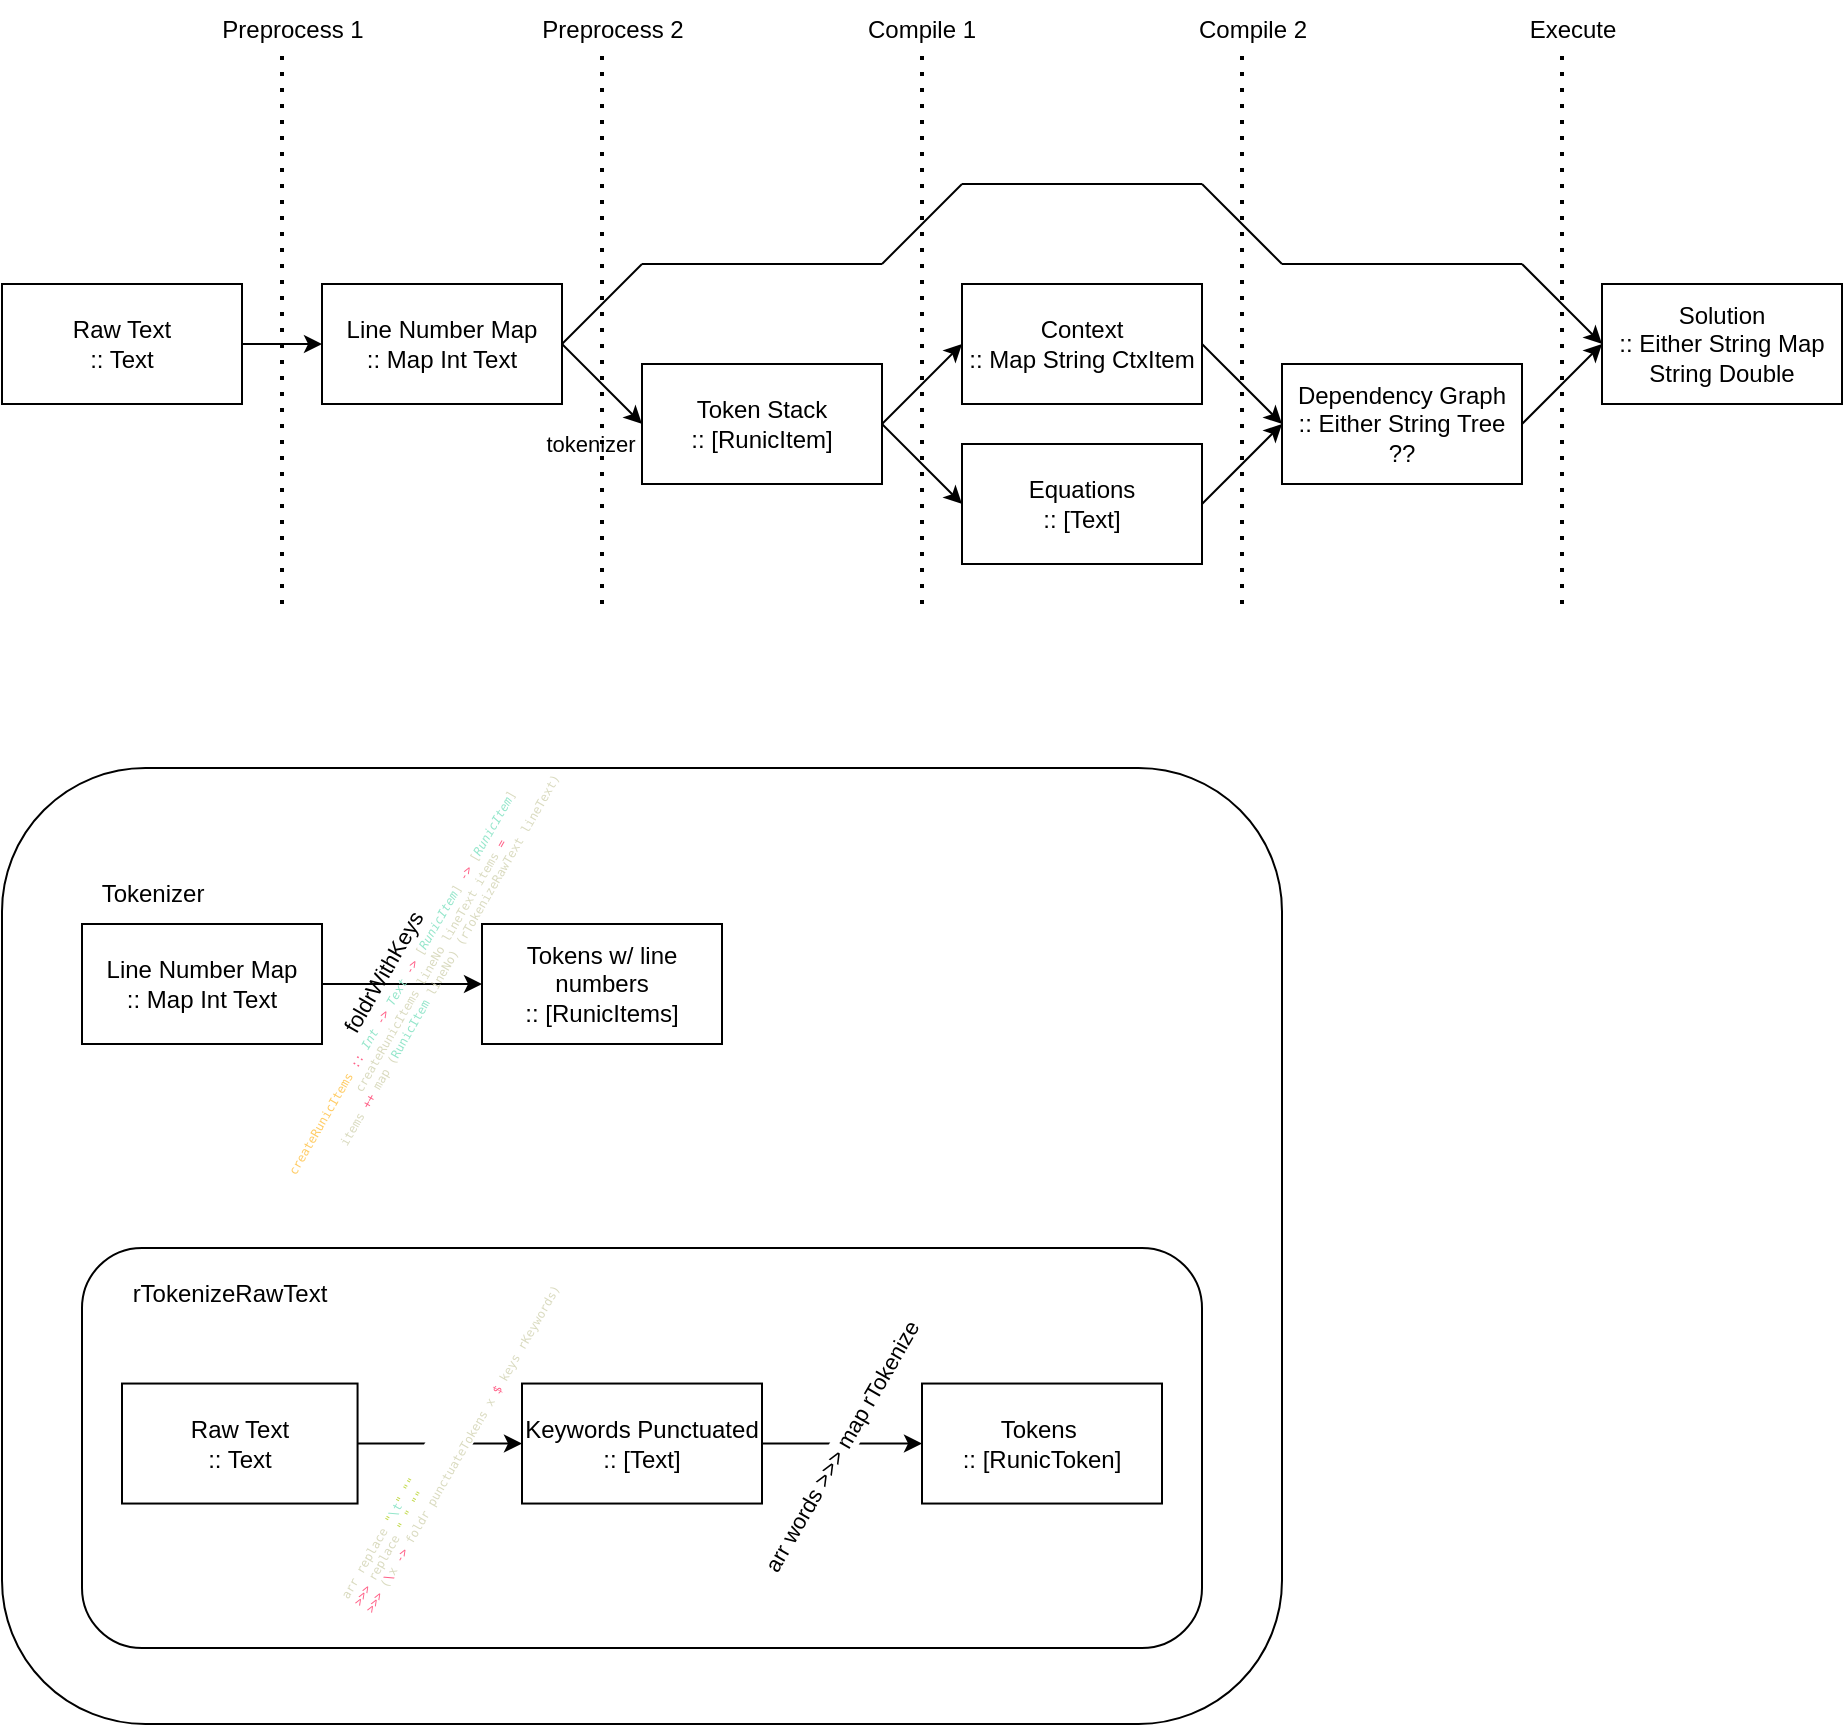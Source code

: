 <mxfile version="24.7.17">
  <diagram name="Page-1" id="S0do9fM15G61Ccgwfs_P">
    <mxGraphModel dx="989" dy="566" grid="1" gridSize="10" guides="1" tooltips="1" connect="1" arrows="1" fold="1" page="0" pageScale="1" pageWidth="850" pageHeight="1100" math="0" shadow="0">
      <root>
        <mxCell id="0" />
        <mxCell id="1" parent="0" />
        <mxCell id="urvwsN98mO9vwwFV93mK-2" value="Raw Text&lt;div&gt;:: Text&lt;/div&gt;" style="rounded=0;whiteSpace=wrap;html=1;" parent="1" vertex="1">
          <mxGeometry x="80" y="160" width="120" height="60" as="geometry" />
        </mxCell>
        <mxCell id="urvwsN98mO9vwwFV93mK-3" value="" style="endArrow=classic;html=1;rounded=0;entryX=0;entryY=0.5;entryDx=0;entryDy=0;exitX=1;exitY=0.5;exitDx=0;exitDy=0;" parent="1" source="urvwsN98mO9vwwFV93mK-2" target="urvwsN98mO9vwwFV93mK-4" edge="1">
          <mxGeometry width="50" height="50" relative="1" as="geometry">
            <mxPoint x="190" y="180" as="sourcePoint" />
            <mxPoint x="210" y="170" as="targetPoint" />
          </mxGeometry>
        </mxCell>
        <mxCell id="urvwsN98mO9vwwFV93mK-4" value="Line Number Map&lt;div&gt;:: Map Int Text&lt;/div&gt;" style="rounded=0;whiteSpace=wrap;html=1;" parent="1" vertex="1">
          <mxGeometry x="240" y="160" width="120" height="60" as="geometry" />
        </mxCell>
        <mxCell id="urvwsN98mO9vwwFV93mK-5" value="" style="endArrow=classic;html=1;rounded=0;entryX=0;entryY=0.5;entryDx=0;entryDy=0;exitX=1;exitY=0.5;exitDx=0;exitDy=0;" parent="1" source="urvwsN98mO9vwwFV93mK-4" target="urvwsN98mO9vwwFV93mK-7" edge="1">
          <mxGeometry width="50" height="50" relative="1" as="geometry">
            <mxPoint x="380" y="190" as="sourcePoint" />
            <mxPoint x="425" y="230" as="targetPoint" />
          </mxGeometry>
        </mxCell>
        <mxCell id="8Oi3aWrr_vO2dW76eiPb-33" value="tokenizer" style="edgeLabel;html=1;align=center;verticalAlign=middle;resizable=0;points=[];" parent="urvwsN98mO9vwwFV93mK-5" vertex="1" connectable="0">
          <mxGeometry x="-0.249" y="-1" relative="1" as="geometry">
            <mxPoint y="34" as="offset" />
          </mxGeometry>
        </mxCell>
        <mxCell id="urvwsN98mO9vwwFV93mK-7" value="Token Stack&lt;div&gt;:: [RunicItem]&lt;/div&gt;" style="rounded=0;whiteSpace=wrap;html=1;" parent="1" vertex="1">
          <mxGeometry x="400" y="200" width="120" height="60" as="geometry" />
        </mxCell>
        <mxCell id="urvwsN98mO9vwwFV93mK-9" value="Context&lt;div&gt;:: Map String CtxItem&lt;/div&gt;" style="rounded=0;whiteSpace=wrap;html=1;" parent="1" vertex="1">
          <mxGeometry x="560" y="160" width="120" height="60" as="geometry" />
        </mxCell>
        <mxCell id="urvwsN98mO9vwwFV93mK-10" value="Equations&lt;div&gt;:: [Text]&lt;/div&gt;" style="rounded=0;whiteSpace=wrap;html=1;" parent="1" vertex="1">
          <mxGeometry x="560" y="240" width="120" height="60" as="geometry" />
        </mxCell>
        <mxCell id="urvwsN98mO9vwwFV93mK-13" value="" style="endArrow=classic;html=1;rounded=0;entryX=0;entryY=0.5;entryDx=0;entryDy=0;exitX=1;exitY=0.5;exitDx=0;exitDy=0;" parent="1" source="urvwsN98mO9vwwFV93mK-7" target="urvwsN98mO9vwwFV93mK-10" edge="1">
          <mxGeometry width="50" height="50" relative="1" as="geometry">
            <mxPoint x="490" y="280" as="sourcePoint" />
            <mxPoint x="530" y="280" as="targetPoint" />
          </mxGeometry>
        </mxCell>
        <mxCell id="urvwsN98mO9vwwFV93mK-14" value="" style="endArrow=classic;html=1;rounded=0;entryX=0;entryY=0.5;entryDx=0;entryDy=0;exitX=1;exitY=0.5;exitDx=0;exitDy=0;" parent="1" source="urvwsN98mO9vwwFV93mK-7" target="urvwsN98mO9vwwFV93mK-9" edge="1">
          <mxGeometry width="50" height="50" relative="1" as="geometry">
            <mxPoint x="550" y="230" as="sourcePoint" />
            <mxPoint x="560" y="210" as="targetPoint" />
          </mxGeometry>
        </mxCell>
        <mxCell id="8Oi3aWrr_vO2dW76eiPb-1" value="Dependency Graph&lt;div&gt;:: Either String Tree ??&lt;/div&gt;" style="rounded=0;whiteSpace=wrap;html=1;" parent="1" vertex="1">
          <mxGeometry x="720" y="200" width="120" height="60" as="geometry" />
        </mxCell>
        <mxCell id="8Oi3aWrr_vO2dW76eiPb-2" value="" style="endArrow=classic;html=1;rounded=0;entryX=0;entryY=0.5;entryDx=0;entryDy=0;exitX=1;exitY=0.5;exitDx=0;exitDy=0;" parent="1" source="urvwsN98mO9vwwFV93mK-9" target="8Oi3aWrr_vO2dW76eiPb-1" edge="1">
          <mxGeometry width="50" height="50" relative="1" as="geometry">
            <mxPoint x="700" y="160" as="sourcePoint" />
            <mxPoint x="740" y="200" as="targetPoint" />
          </mxGeometry>
        </mxCell>
        <mxCell id="8Oi3aWrr_vO2dW76eiPb-3" value="" style="endArrow=classic;html=1;rounded=0;entryX=0;entryY=0.5;entryDx=0;entryDy=0;exitX=1;exitY=0.5;exitDx=0;exitDy=0;" parent="1" source="urvwsN98mO9vwwFV93mK-10" target="8Oi3aWrr_vO2dW76eiPb-1" edge="1">
          <mxGeometry width="50" height="50" relative="1" as="geometry">
            <mxPoint x="690" y="270" as="sourcePoint" />
            <mxPoint x="620" y="210" as="targetPoint" />
          </mxGeometry>
        </mxCell>
        <mxCell id="8Oi3aWrr_vO2dW76eiPb-5" value="Solution&lt;div&gt;:: Either String Map String Double&lt;/div&gt;" style="rounded=0;whiteSpace=wrap;html=1;" parent="1" vertex="1">
          <mxGeometry x="880" y="160" width="120" height="60" as="geometry" />
        </mxCell>
        <mxCell id="8Oi3aWrr_vO2dW76eiPb-9" value="" style="endArrow=none;html=1;rounded=0;exitX=1;exitY=0.5;exitDx=0;exitDy=0;" parent="1" edge="1">
          <mxGeometry width="50" height="50" relative="1" as="geometry">
            <mxPoint x="680" y="110" as="sourcePoint" />
            <mxPoint x="720" y="150" as="targetPoint" />
          </mxGeometry>
        </mxCell>
        <mxCell id="8Oi3aWrr_vO2dW76eiPb-10" value="" style="endArrow=classic;html=1;rounded=0;entryX=0;entryY=0.5;entryDx=0;entryDy=0;" parent="1" target="8Oi3aWrr_vO2dW76eiPb-5" edge="1">
          <mxGeometry width="50" height="50" relative="1" as="geometry">
            <mxPoint x="840" y="150" as="sourcePoint" />
            <mxPoint x="890" y="100" as="targetPoint" />
          </mxGeometry>
        </mxCell>
        <mxCell id="8Oi3aWrr_vO2dW76eiPb-11" value="" style="endArrow=classic;html=1;rounded=0;exitX=1;exitY=0.5;exitDx=0;exitDy=0;entryX=0;entryY=0.5;entryDx=0;entryDy=0;" parent="1" source="8Oi3aWrr_vO2dW76eiPb-1" target="8Oi3aWrr_vO2dW76eiPb-5" edge="1">
          <mxGeometry width="50" height="50" relative="1" as="geometry">
            <mxPoint x="900" y="290" as="sourcePoint" />
            <mxPoint x="870" y="190" as="targetPoint" />
          </mxGeometry>
        </mxCell>
        <mxCell id="8Oi3aWrr_vO2dW76eiPb-12" value="" style="endArrow=none;html=1;rounded=0;" parent="1" edge="1">
          <mxGeometry width="50" height="50" relative="1" as="geometry">
            <mxPoint x="720" y="150" as="sourcePoint" />
            <mxPoint x="840" y="150" as="targetPoint" />
          </mxGeometry>
        </mxCell>
        <mxCell id="8Oi3aWrr_vO2dW76eiPb-14" value="" style="endArrow=none;html=1;rounded=0;exitX=1;exitY=0.5;exitDx=0;exitDy=0;" parent="1" source="urvwsN98mO9vwwFV93mK-4" edge="1">
          <mxGeometry width="50" height="50" relative="1" as="geometry">
            <mxPoint x="400" y="150" as="sourcePoint" />
            <mxPoint x="400" y="150" as="targetPoint" />
          </mxGeometry>
        </mxCell>
        <mxCell id="8Oi3aWrr_vO2dW76eiPb-15" value="" style="endArrow=none;html=1;rounded=0;" parent="1" edge="1">
          <mxGeometry width="50" height="50" relative="1" as="geometry">
            <mxPoint x="400" y="150" as="sourcePoint" />
            <mxPoint x="520" y="150" as="targetPoint" />
          </mxGeometry>
        </mxCell>
        <mxCell id="8Oi3aWrr_vO2dW76eiPb-16" value="" style="endArrow=none;html=1;rounded=0;" parent="1" edge="1">
          <mxGeometry width="50" height="50" relative="1" as="geometry">
            <mxPoint x="520" y="150" as="sourcePoint" />
            <mxPoint x="560" y="110" as="targetPoint" />
          </mxGeometry>
        </mxCell>
        <mxCell id="8Oi3aWrr_vO2dW76eiPb-17" value="" style="endArrow=none;html=1;rounded=0;" parent="1" edge="1">
          <mxGeometry width="50" height="50" relative="1" as="geometry">
            <mxPoint x="560" y="110" as="sourcePoint" />
            <mxPoint x="680" y="110" as="targetPoint" />
          </mxGeometry>
        </mxCell>
        <mxCell id="8Oi3aWrr_vO2dW76eiPb-18" value="" style="endArrow=none;dashed=1;html=1;dashPattern=1 3;strokeWidth=2;rounded=0;" parent="1" edge="1">
          <mxGeometry width="50" height="50" relative="1" as="geometry">
            <mxPoint x="220" y="320" as="sourcePoint" />
            <mxPoint x="220" y="40" as="targetPoint" />
          </mxGeometry>
        </mxCell>
        <mxCell id="8Oi3aWrr_vO2dW76eiPb-19" value="" style="endArrow=none;dashed=1;html=1;dashPattern=1 3;strokeWidth=2;rounded=0;" parent="1" edge="1">
          <mxGeometry width="50" height="50" relative="1" as="geometry">
            <mxPoint x="380" y="320" as="sourcePoint" />
            <mxPoint x="380" y="40" as="targetPoint" />
          </mxGeometry>
        </mxCell>
        <mxCell id="8Oi3aWrr_vO2dW76eiPb-20" value="" style="endArrow=none;dashed=1;html=1;dashPattern=1 3;strokeWidth=2;rounded=0;" parent="1" edge="1">
          <mxGeometry width="50" height="50" relative="1" as="geometry">
            <mxPoint x="540" y="320" as="sourcePoint" />
            <mxPoint x="540" y="40" as="targetPoint" />
          </mxGeometry>
        </mxCell>
        <mxCell id="8Oi3aWrr_vO2dW76eiPb-21" value="" style="endArrow=none;dashed=1;html=1;dashPattern=1 3;strokeWidth=2;rounded=0;" parent="1" edge="1">
          <mxGeometry width="50" height="50" relative="1" as="geometry">
            <mxPoint x="700" y="320" as="sourcePoint" />
            <mxPoint x="700" y="40" as="targetPoint" />
          </mxGeometry>
        </mxCell>
        <mxCell id="8Oi3aWrr_vO2dW76eiPb-22" value="" style="endArrow=none;dashed=1;html=1;dashPattern=1 3;strokeWidth=2;rounded=0;" parent="1" edge="1">
          <mxGeometry width="50" height="50" relative="1" as="geometry">
            <mxPoint x="860" y="320" as="sourcePoint" />
            <mxPoint x="860" y="40" as="targetPoint" />
          </mxGeometry>
        </mxCell>
        <mxCell id="8Oi3aWrr_vO2dW76eiPb-23" value="Preprocess 1" style="text;html=1;align=center;verticalAlign=middle;resizable=0;points=[];autosize=1;strokeColor=none;fillColor=none;" parent="1" vertex="1">
          <mxGeometry x="180" y="18" width="90" height="30" as="geometry" />
        </mxCell>
        <mxCell id="8Oi3aWrr_vO2dW76eiPb-24" value="Preprocess 2" style="text;html=1;align=center;verticalAlign=middle;resizable=0;points=[];autosize=1;strokeColor=none;fillColor=none;" parent="1" vertex="1">
          <mxGeometry x="340" y="18" width="90" height="30" as="geometry" />
        </mxCell>
        <mxCell id="8Oi3aWrr_vO2dW76eiPb-25" value="Compile 2" style="text;html=1;align=center;verticalAlign=middle;resizable=0;points=[];autosize=1;strokeColor=none;fillColor=none;" parent="1" vertex="1">
          <mxGeometry x="665" y="18" width="80" height="30" as="geometry" />
        </mxCell>
        <mxCell id="8Oi3aWrr_vO2dW76eiPb-27" value="Execute" style="text;html=1;align=center;verticalAlign=middle;resizable=0;points=[];autosize=1;strokeColor=none;fillColor=none;" parent="1" vertex="1">
          <mxGeometry x="830" y="18" width="70" height="30" as="geometry" />
        </mxCell>
        <mxCell id="8Oi3aWrr_vO2dW76eiPb-28" value="Compile 1" style="text;html=1;align=center;verticalAlign=middle;whiteSpace=wrap;rounded=0;" parent="1" vertex="1">
          <mxGeometry x="510" y="18" width="60" height="30" as="geometry" />
        </mxCell>
        <mxCell id="mDtplu6TRN5L0mdXnRgJ-31" value="" style="group" vertex="1" connectable="0" parent="1">
          <mxGeometry x="120" y="450" width="600" height="430" as="geometry" />
        </mxCell>
        <mxCell id="8Oi3aWrr_vO2dW76eiPb-34" value="Tokenizer" style="text;html=1;align=center;verticalAlign=middle;resizable=0;points=[];autosize=1;strokeColor=none;fillColor=none;" parent="mDtplu6TRN5L0mdXnRgJ-31" vertex="1">
          <mxGeometry width="70" height="30" as="geometry" />
        </mxCell>
        <mxCell id="mDtplu6TRN5L0mdXnRgJ-16" value="" style="edgeStyle=orthogonalEdgeStyle;rounded=0;orthogonalLoop=1;jettySize=auto;html=1;" edge="1" parent="mDtplu6TRN5L0mdXnRgJ-31" source="mDtplu6TRN5L0mdXnRgJ-11" target="mDtplu6TRN5L0mdXnRgJ-15">
          <mxGeometry relative="1" as="geometry" />
        </mxCell>
        <mxCell id="mDtplu6TRN5L0mdXnRgJ-19" value="foldrWithKeys&lt;div style=&quot;font-size: 6px;&quot;&gt;&lt;div style=&quot;color: rgb(218, 219, 192); font-family: &amp;quot;Cascadia Code&amp;quot;, &amp;quot;Droid Sans Mono&amp;quot;, &amp;quot;monospace&amp;quot;, monospace; line-height: 120%; white-space-collapse: preserve;&quot;&gt;&lt;div style=&quot;line-height: 120%;&quot;&gt;&lt;span style=&quot;color: #ffcc66;&quot;&gt;createRunicItems&lt;/span&gt; &lt;span style=&quot;color: #ff6188;&quot;&gt;::&lt;/span&gt; &lt;span style=&quot;color: #95e6cb;font-style: italic;&quot;&gt;Int&lt;/span&gt; &lt;span style=&quot;color: #ff6188;&quot;&gt;-&amp;gt;&lt;/span&gt; &lt;span style=&quot;color: #95e6cb;font-style: italic;&quot;&gt;Text&lt;/span&gt; &lt;span style=&quot;color: #ff6188;&quot;&gt;-&amp;gt;&lt;/span&gt; [&lt;span style=&quot;color: #95e6cb;font-style: italic;&quot;&gt;RunicItem&lt;/span&gt;] &lt;span style=&quot;color: #ff6188;&quot;&gt;-&amp;gt;&lt;/span&gt; [&lt;span style=&quot;color: #95e6cb;font-style: italic;&quot;&gt;RunicItem&lt;/span&gt;]&lt;/div&gt;&lt;div style=&quot;line-height: 120%;&quot;&gt;        createRunicItems lineNo lineText items &lt;span style=&quot;color: #ff6188;&quot;&gt;=&lt;/span&gt;&lt;/div&gt;&lt;div style=&quot;line-height: 120%;&quot;&gt;            items &lt;span style=&quot;color: rgb(255, 97, 136);&quot;&gt;++&lt;/span&gt; map (&lt;span style=&quot;color: rgb(149, 230, 203);&quot;&gt;RunicItem&lt;/span&gt; lineNo) (rTokenizeRawText lineText)&lt;/div&gt;&lt;/div&gt;&lt;/div&gt;" style="edgeLabel;html=1;align=center;verticalAlign=middle;resizable=0;points=[];rotation=-60;labelBackgroundColor=none;" vertex="1" connectable="0" parent="mDtplu6TRN5L0mdXnRgJ-16">
          <mxGeometry x="0.267" y="-1" relative="1" as="geometry">
            <mxPoint x="-11" y="-1" as="offset" />
          </mxGeometry>
        </mxCell>
        <mxCell id="mDtplu6TRN5L0mdXnRgJ-11" value="&lt;div&gt;Line Number Map&lt;/div&gt;:: Map Int Text" style="rounded=0;whiteSpace=wrap;html=1;" vertex="1" parent="mDtplu6TRN5L0mdXnRgJ-31">
          <mxGeometry y="30" width="120" height="60" as="geometry" />
        </mxCell>
        <mxCell id="mDtplu6TRN5L0mdXnRgJ-13" value="" style="group" vertex="1" connectable="0" parent="mDtplu6TRN5L0mdXnRgJ-31">
          <mxGeometry y="192" width="600" height="238" as="geometry" />
        </mxCell>
        <mxCell id="mDtplu6TRN5L0mdXnRgJ-7" value="" style="edgeStyle=orthogonalEdgeStyle;rounded=0;orthogonalLoop=1;jettySize=auto;html=1;" edge="1" parent="mDtplu6TRN5L0mdXnRgJ-13" source="8Oi3aWrr_vO2dW76eiPb-36" target="8Oi3aWrr_vO2dW76eiPb-37">
          <mxGeometry relative="1" as="geometry" />
        </mxCell>
        <mxCell id="mDtplu6TRN5L0mdXnRgJ-8" value="&lt;div style=&quot;color: rgb(218, 219, 192); font-family: &amp;quot;Cascadia Code&amp;quot;, &amp;quot;Droid Sans Mono&amp;quot;, &amp;quot;monospace&amp;quot;, monospace; font-size: 6px; text-align: left; white-space-collapse: preserve; line-height: 7.2px;&quot;&gt;arr replace &lt;span style=&quot;color: rgb(194, 217, 76);&quot;&gt;&quot;&lt;/span&gt;&lt;span style=&quot;color: rgb(149, 230, 203);&quot;&gt;\t&lt;/span&gt;&lt;span style=&quot;color: rgb(194, 217, 76);&quot;&gt;&quot;&lt;/span&gt; &lt;span style=&quot;color: rgb(194, 217, 76);&quot;&gt;&quot;&quot;&lt;/span&gt;&lt;/div&gt;&lt;div style=&quot;color: rgb(218, 219, 192); font-family: &amp;quot;Cascadia Code&amp;quot;, &amp;quot;Droid Sans Mono&amp;quot;, &amp;quot;monospace&amp;quot;, monospace; font-size: 6px; text-align: left; white-space-collapse: preserve; line-height: 7.2px;&quot;&gt;&lt;span style=&quot;color: rgb(255, 97, 136);&quot;&gt;&amp;gt;&amp;gt;&amp;gt;&lt;/span&gt; replace &lt;span style=&quot;color: rgb(194, 217, 76);&quot;&gt;&quot; &quot;&lt;/span&gt; &lt;span style=&quot;color: rgb(194, 217, 76);&quot;&gt;&quot;&quot;&lt;/span&gt;&lt;/div&gt;&lt;div style=&quot;color: rgb(218, 219, 192); font-family: &amp;quot;Cascadia Code&amp;quot;, &amp;quot;Droid Sans Mono&amp;quot;, &amp;quot;monospace&amp;quot;, monospace; font-size: 6px; text-align: left; white-space-collapse: preserve; line-height: 7.2px;&quot;&gt;&lt;span style=&quot;color: rgb(255, 97, 136);&quot;&gt;&amp;gt;&amp;gt;&amp;gt;&lt;/span&gt; (&lt;span style=&quot;color: rgb(255, 97, 136);&quot;&gt;\&lt;/span&gt;x &lt;span style=&quot;color: rgb(255, 97, 136);&quot;&gt;-&amp;gt;&lt;/span&gt; foldr punctuateTokens x &lt;span style=&quot;color: rgb(255, 97, 136);&quot;&gt;$&lt;/span&gt; keys rKeywords)&lt;/div&gt;" style="edgeLabel;html=1;align=center;verticalAlign=middle;resizable=0;points=[];rotation=-60;" vertex="1" connectable="0" parent="mDtplu6TRN5L0mdXnRgJ-7">
          <mxGeometry x="0.093" y="1" relative="1" as="geometry">
            <mxPoint as="offset" />
          </mxGeometry>
        </mxCell>
        <mxCell id="8Oi3aWrr_vO2dW76eiPb-36" value="Raw Text&lt;div&gt;:: Text&lt;/div&gt;" style="rounded=0;whiteSpace=wrap;html=1;" parent="mDtplu6TRN5L0mdXnRgJ-13" vertex="1">
          <mxGeometry x="20" y="67.77" width="117.78" height="60" as="geometry" />
        </mxCell>
        <mxCell id="8Oi3aWrr_vO2dW76eiPb-41" value="" style="edgeStyle=orthogonalEdgeStyle;rounded=0;orthogonalLoop=1;jettySize=auto;html=1;" parent="mDtplu6TRN5L0mdXnRgJ-13" source="8Oi3aWrr_vO2dW76eiPb-37" target="8Oi3aWrr_vO2dW76eiPb-40" edge="1">
          <mxGeometry relative="1" as="geometry" />
        </mxCell>
        <mxCell id="8Oi3aWrr_vO2dW76eiPb-42" value="arr words &amp;gt;&amp;gt;&amp;gt; map rTokenize&amp;nbsp;" style="edgeLabel;html=1;align=center;verticalAlign=middle;resizable=0;points=[];rotation=-60;" parent="8Oi3aWrr_vO2dW76eiPb-41" vertex="1" connectable="0">
          <mxGeometry x="-0.026" y="1" relative="1" as="geometry">
            <mxPoint x="1" y="1" as="offset" />
          </mxGeometry>
        </mxCell>
        <mxCell id="8Oi3aWrr_vO2dW76eiPb-37" value="Keywords Punctuated&lt;div&gt;:: [Text]&lt;/div&gt;" style="rounded=0;whiteSpace=wrap;html=1;" parent="mDtplu6TRN5L0mdXnRgJ-13" vertex="1">
          <mxGeometry x="220" y="67.77" width="120" height="60" as="geometry" />
        </mxCell>
        <mxCell id="8Oi3aWrr_vO2dW76eiPb-40" value="Tokens&amp;nbsp;&lt;div&gt;:: [RunicToken]&lt;/div&gt;" style="rounded=0;whiteSpace=wrap;html=1;" parent="mDtplu6TRN5L0mdXnRgJ-13" vertex="1">
          <mxGeometry x="420" y="67.77" width="120" height="60" as="geometry" />
        </mxCell>
        <mxCell id="mDtplu6TRN5L0mdXnRgJ-3" value="" style="rounded=1;whiteSpace=wrap;html=1;glass=0;fillColor=none;align=left;" vertex="1" parent="mDtplu6TRN5L0mdXnRgJ-13">
          <mxGeometry width="560" height="200" as="geometry" />
        </mxCell>
        <mxCell id="mDtplu6TRN5L0mdXnRgJ-4" value="rTokenizeRawText" style="text;html=1;align=center;verticalAlign=middle;whiteSpace=wrap;rounded=0;" vertex="1" parent="mDtplu6TRN5L0mdXnRgJ-13">
          <mxGeometry x="20" y="8" width="107.78" height="30" as="geometry" />
        </mxCell>
        <mxCell id="mDtplu6TRN5L0mdXnRgJ-29" value="" style="rounded=1;whiteSpace=wrap;html=1;glass=0;fillColor=none;align=left;" vertex="1" parent="mDtplu6TRN5L0mdXnRgJ-13">
          <mxGeometry x="-40" y="-240" width="640" height="478" as="geometry" />
        </mxCell>
        <mxCell id="mDtplu6TRN5L0mdXnRgJ-15" value="&lt;div&gt;Tokens w/ line numbers&lt;/div&gt;:: [RunicItems]" style="rounded=0;whiteSpace=wrap;html=1;" vertex="1" parent="mDtplu6TRN5L0mdXnRgJ-31">
          <mxGeometry x="200" y="30" width="120" height="60" as="geometry" />
        </mxCell>
      </root>
    </mxGraphModel>
  </diagram>
</mxfile>
